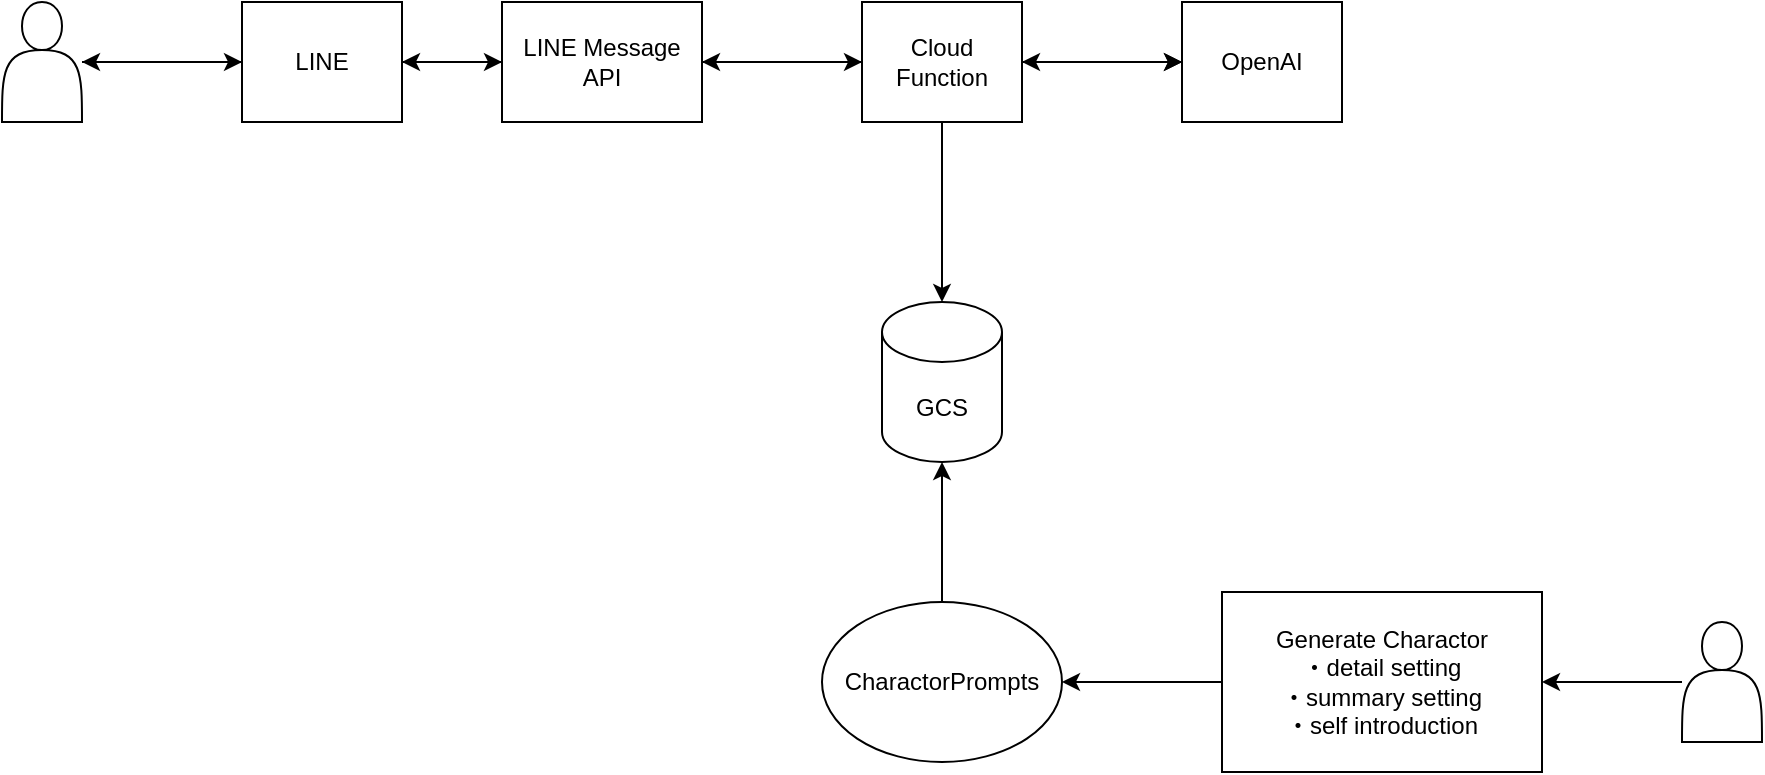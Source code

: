 <mxfile>
    <diagram id="WO2nxUf-YH7s_LVFYdyn" name="ページ1">
        <mxGraphModel dx="682" dy="1432" grid="1" gridSize="10" guides="1" tooltips="1" connect="1" arrows="1" fold="1" page="1" pageScale="1" pageWidth="1100" pageHeight="850" math="0" shadow="0">
            <root>
                <mxCell id="0"/>
                <mxCell id="1" parent="0"/>
                <mxCell id="2" value="GCS" style="shape=cylinder3;whiteSpace=wrap;html=1;boundedLbl=1;backgroundOutline=1;size=15;" parent="1" vertex="1">
                    <mxGeometry x="480" y="250" width="60" height="80" as="geometry"/>
                </mxCell>
                <mxCell id="4" style="edgeStyle=none;html=1;" parent="1" source="3" target="2" edge="1">
                    <mxGeometry relative="1" as="geometry"/>
                </mxCell>
                <mxCell id="3" value="CharactorPrompts" style="ellipse;whiteSpace=wrap;html=1;" parent="1" vertex="1">
                    <mxGeometry x="450" y="400" width="120" height="80" as="geometry"/>
                </mxCell>
                <mxCell id="7" style="edgeStyle=none;html=1;" parent="1" source="5" target="6" edge="1">
                    <mxGeometry relative="1" as="geometry"/>
                </mxCell>
                <mxCell id="5" value="" style="shape=actor;whiteSpace=wrap;html=1;" parent="1" vertex="1">
                    <mxGeometry x="40" y="100" width="40" height="60" as="geometry"/>
                </mxCell>
                <mxCell id="17" style="edgeStyle=none;html=1;" parent="1" source="6" target="16" edge="1">
                    <mxGeometry relative="1" as="geometry"/>
                </mxCell>
                <mxCell id="24" style="edgeStyle=none;html=1;" parent="1" source="6" target="5" edge="1">
                    <mxGeometry relative="1" as="geometry"/>
                </mxCell>
                <mxCell id="6" value="LINE" style="rounded=0;whiteSpace=wrap;html=1;" parent="1" vertex="1">
                    <mxGeometry x="160" y="100" width="80" height="60" as="geometry"/>
                </mxCell>
                <mxCell id="11" value="" style="edgeStyle=none;html=1;" parent="1" source="8" target="10" edge="1">
                    <mxGeometry relative="1" as="geometry"/>
                </mxCell>
                <mxCell id="12" value="" style="edgeStyle=none;html=1;" parent="1" source="8" target="10" edge="1">
                    <mxGeometry relative="1" as="geometry"/>
                </mxCell>
                <mxCell id="20" style="edgeStyle=none;html=1;" parent="1" source="8" target="16" edge="1">
                    <mxGeometry relative="1" as="geometry"/>
                </mxCell>
                <mxCell id="21" style="edgeStyle=none;html=1;entryX=0.5;entryY=0;entryDx=0;entryDy=0;entryPerimeter=0;" parent="1" source="8" target="2" edge="1">
                    <mxGeometry relative="1" as="geometry"/>
                </mxCell>
                <mxCell id="8" value="Cloud Function" style="rounded=0;whiteSpace=wrap;html=1;" parent="1" vertex="1">
                    <mxGeometry x="470" y="100" width="80" height="60" as="geometry"/>
                </mxCell>
                <mxCell id="14" style="edgeStyle=none;html=1;" parent="1" source="10" target="8" edge="1">
                    <mxGeometry relative="1" as="geometry"/>
                </mxCell>
                <mxCell id="10" value="OpenAI" style="whiteSpace=wrap;html=1;rounded=0;" parent="1" vertex="1">
                    <mxGeometry x="630" y="100" width="80" height="60" as="geometry"/>
                </mxCell>
                <mxCell id="18" style="edgeStyle=none;html=1;" parent="1" source="16" target="6" edge="1">
                    <mxGeometry relative="1" as="geometry"/>
                </mxCell>
                <mxCell id="19" style="edgeStyle=none;html=1;" parent="1" source="16" target="8" edge="1">
                    <mxGeometry relative="1" as="geometry"/>
                </mxCell>
                <mxCell id="16" value="LINE Message API" style="whiteSpace=wrap;html=1;rounded=0;" parent="1" vertex="1">
                    <mxGeometry x="290" y="100" width="100" height="60" as="geometry"/>
                </mxCell>
                <mxCell id="26" style="edgeStyle=none;html=1;" parent="1" source="23" target="25" edge="1">
                    <mxGeometry relative="1" as="geometry"/>
                </mxCell>
                <mxCell id="23" value="" style="shape=actor;whiteSpace=wrap;html=1;" parent="1" vertex="1">
                    <mxGeometry x="880" y="410" width="40" height="60" as="geometry"/>
                </mxCell>
                <mxCell id="28" style="edgeStyle=none;html=1;entryX=1;entryY=0.5;entryDx=0;entryDy=0;" parent="1" source="25" target="3" edge="1">
                    <mxGeometry relative="1" as="geometry"/>
                </mxCell>
                <mxCell id="25" value="Generate Charactor&lt;br&gt;・detail setting&lt;br&gt;・summary setting&lt;br&gt;・self introduction" style="whiteSpace=wrap;html=1;rounded=0;" parent="1" vertex="1">
                    <mxGeometry x="650" y="395" width="160" height="90" as="geometry"/>
                </mxCell>
            </root>
        </mxGraphModel>
    </diagram>
</mxfile>
